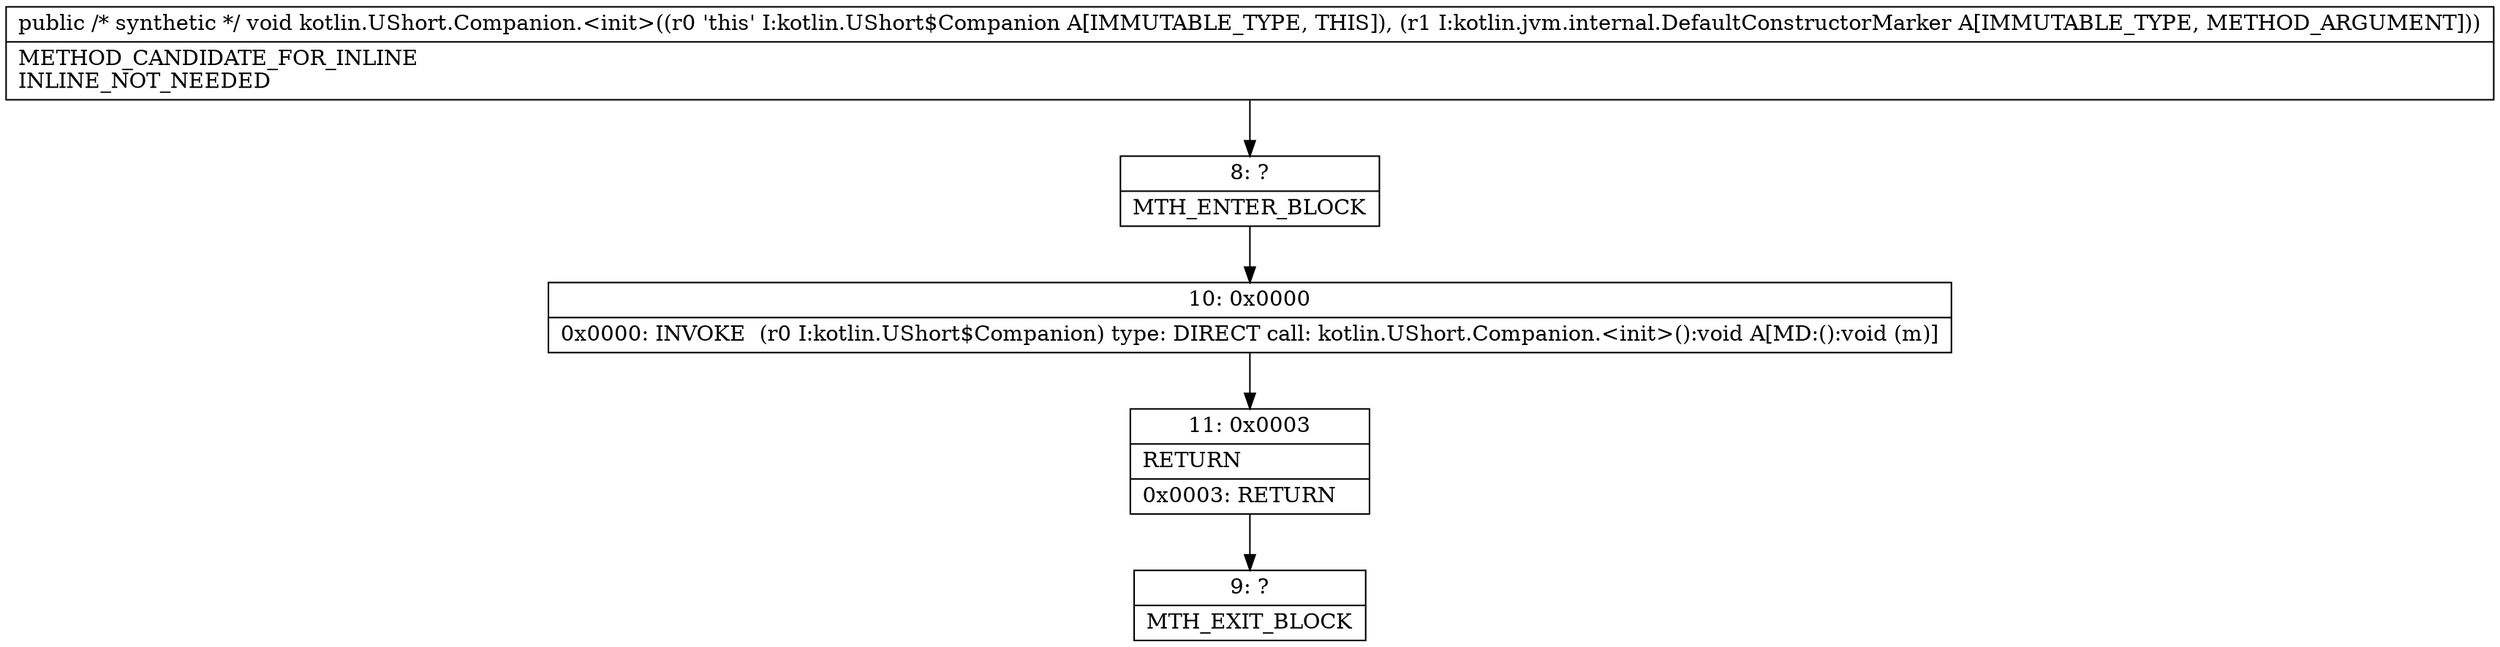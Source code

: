 digraph "CFG forkotlin.UShort.Companion.\<init\>(Lkotlin\/jvm\/internal\/DefaultConstructorMarker;)V" {
Node_8 [shape=record,label="{8\:\ ?|MTH_ENTER_BLOCK\l}"];
Node_10 [shape=record,label="{10\:\ 0x0000|0x0000: INVOKE  (r0 I:kotlin.UShort$Companion) type: DIRECT call: kotlin.UShort.Companion.\<init\>():void A[MD:():void (m)]\l}"];
Node_11 [shape=record,label="{11\:\ 0x0003|RETURN\l|0x0003: RETURN   \l}"];
Node_9 [shape=record,label="{9\:\ ?|MTH_EXIT_BLOCK\l}"];
MethodNode[shape=record,label="{public \/* synthetic *\/ void kotlin.UShort.Companion.\<init\>((r0 'this' I:kotlin.UShort$Companion A[IMMUTABLE_TYPE, THIS]), (r1 I:kotlin.jvm.internal.DefaultConstructorMarker A[IMMUTABLE_TYPE, METHOD_ARGUMENT]))  | METHOD_CANDIDATE_FOR_INLINE\lINLINE_NOT_NEEDED\l}"];
MethodNode -> Node_8;Node_8 -> Node_10;
Node_10 -> Node_11;
Node_11 -> Node_9;
}

